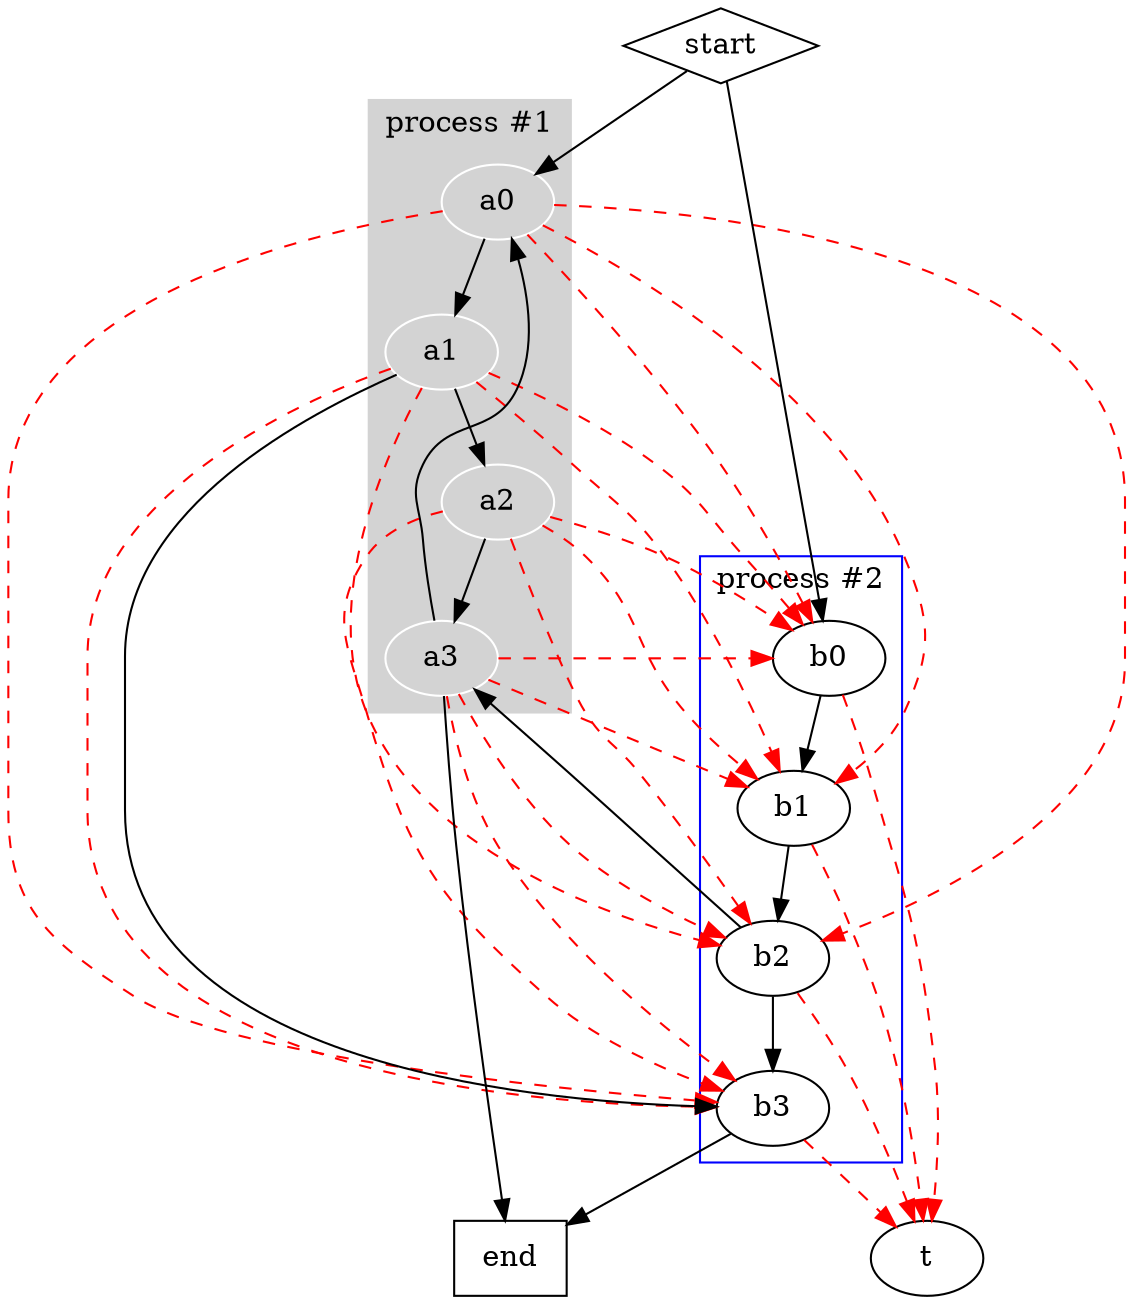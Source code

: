 digraph G {

  subgraph cluster_0 {
    color=lightgrey;
    bgcolor=lightgrey;
    node[color=white,fillcolor=white];
    a0 -> a1 -> a2 -> a3;
    label = "process #1";
  }
->
  subgraph cluster_1 {
    node[fillcolor=grey];
    b0 -> b1 -> b2 -> b3;
    label = "process #2";
    color=blue
  }->t[color=red style="dashed"]
  start -> a0;
  start -> b0;
  a1 -> b3;
  b2 -> a3;
  a3 -> a0;
  a3 -> end;
  b3 -> end;

  start [shape=diamond];
  end [shape=rect];
}
